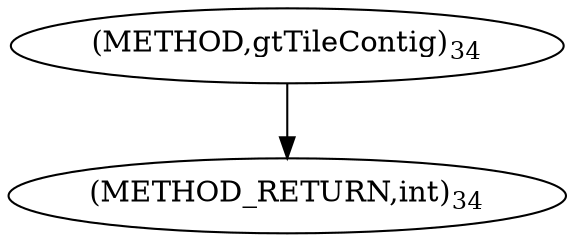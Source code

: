 digraph "gtTileContig" {  
"45536" [label = <(METHOD,gtTileContig)<SUB>34</SUB>> ]
"45541" [label = <(METHOD_RETURN,int)<SUB>34</SUB>> ]
  "45536" -> "45541" 
}
